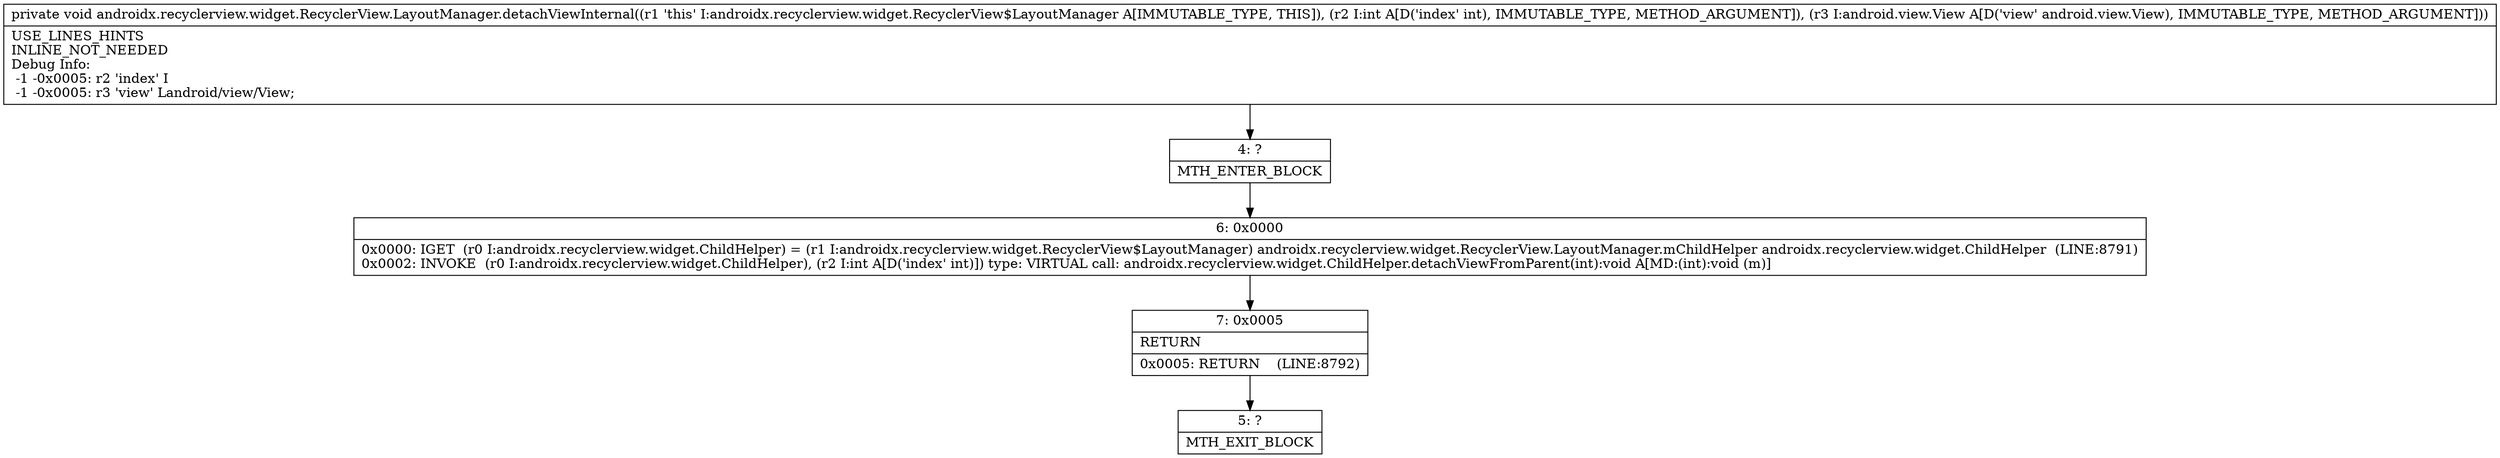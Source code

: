 digraph "CFG forandroidx.recyclerview.widget.RecyclerView.LayoutManager.detachViewInternal(ILandroid\/view\/View;)V" {
Node_4 [shape=record,label="{4\:\ ?|MTH_ENTER_BLOCK\l}"];
Node_6 [shape=record,label="{6\:\ 0x0000|0x0000: IGET  (r0 I:androidx.recyclerview.widget.ChildHelper) = (r1 I:androidx.recyclerview.widget.RecyclerView$LayoutManager) androidx.recyclerview.widget.RecyclerView.LayoutManager.mChildHelper androidx.recyclerview.widget.ChildHelper  (LINE:8791)\l0x0002: INVOKE  (r0 I:androidx.recyclerview.widget.ChildHelper), (r2 I:int A[D('index' int)]) type: VIRTUAL call: androidx.recyclerview.widget.ChildHelper.detachViewFromParent(int):void A[MD:(int):void (m)]\l}"];
Node_7 [shape=record,label="{7\:\ 0x0005|RETURN\l|0x0005: RETURN    (LINE:8792)\l}"];
Node_5 [shape=record,label="{5\:\ ?|MTH_EXIT_BLOCK\l}"];
MethodNode[shape=record,label="{private void androidx.recyclerview.widget.RecyclerView.LayoutManager.detachViewInternal((r1 'this' I:androidx.recyclerview.widget.RecyclerView$LayoutManager A[IMMUTABLE_TYPE, THIS]), (r2 I:int A[D('index' int), IMMUTABLE_TYPE, METHOD_ARGUMENT]), (r3 I:android.view.View A[D('view' android.view.View), IMMUTABLE_TYPE, METHOD_ARGUMENT]))  | USE_LINES_HINTS\lINLINE_NOT_NEEDED\lDebug Info:\l  \-1 \-0x0005: r2 'index' I\l  \-1 \-0x0005: r3 'view' Landroid\/view\/View;\l}"];
MethodNode -> Node_4;Node_4 -> Node_6;
Node_6 -> Node_7;
Node_7 -> Node_5;
}

